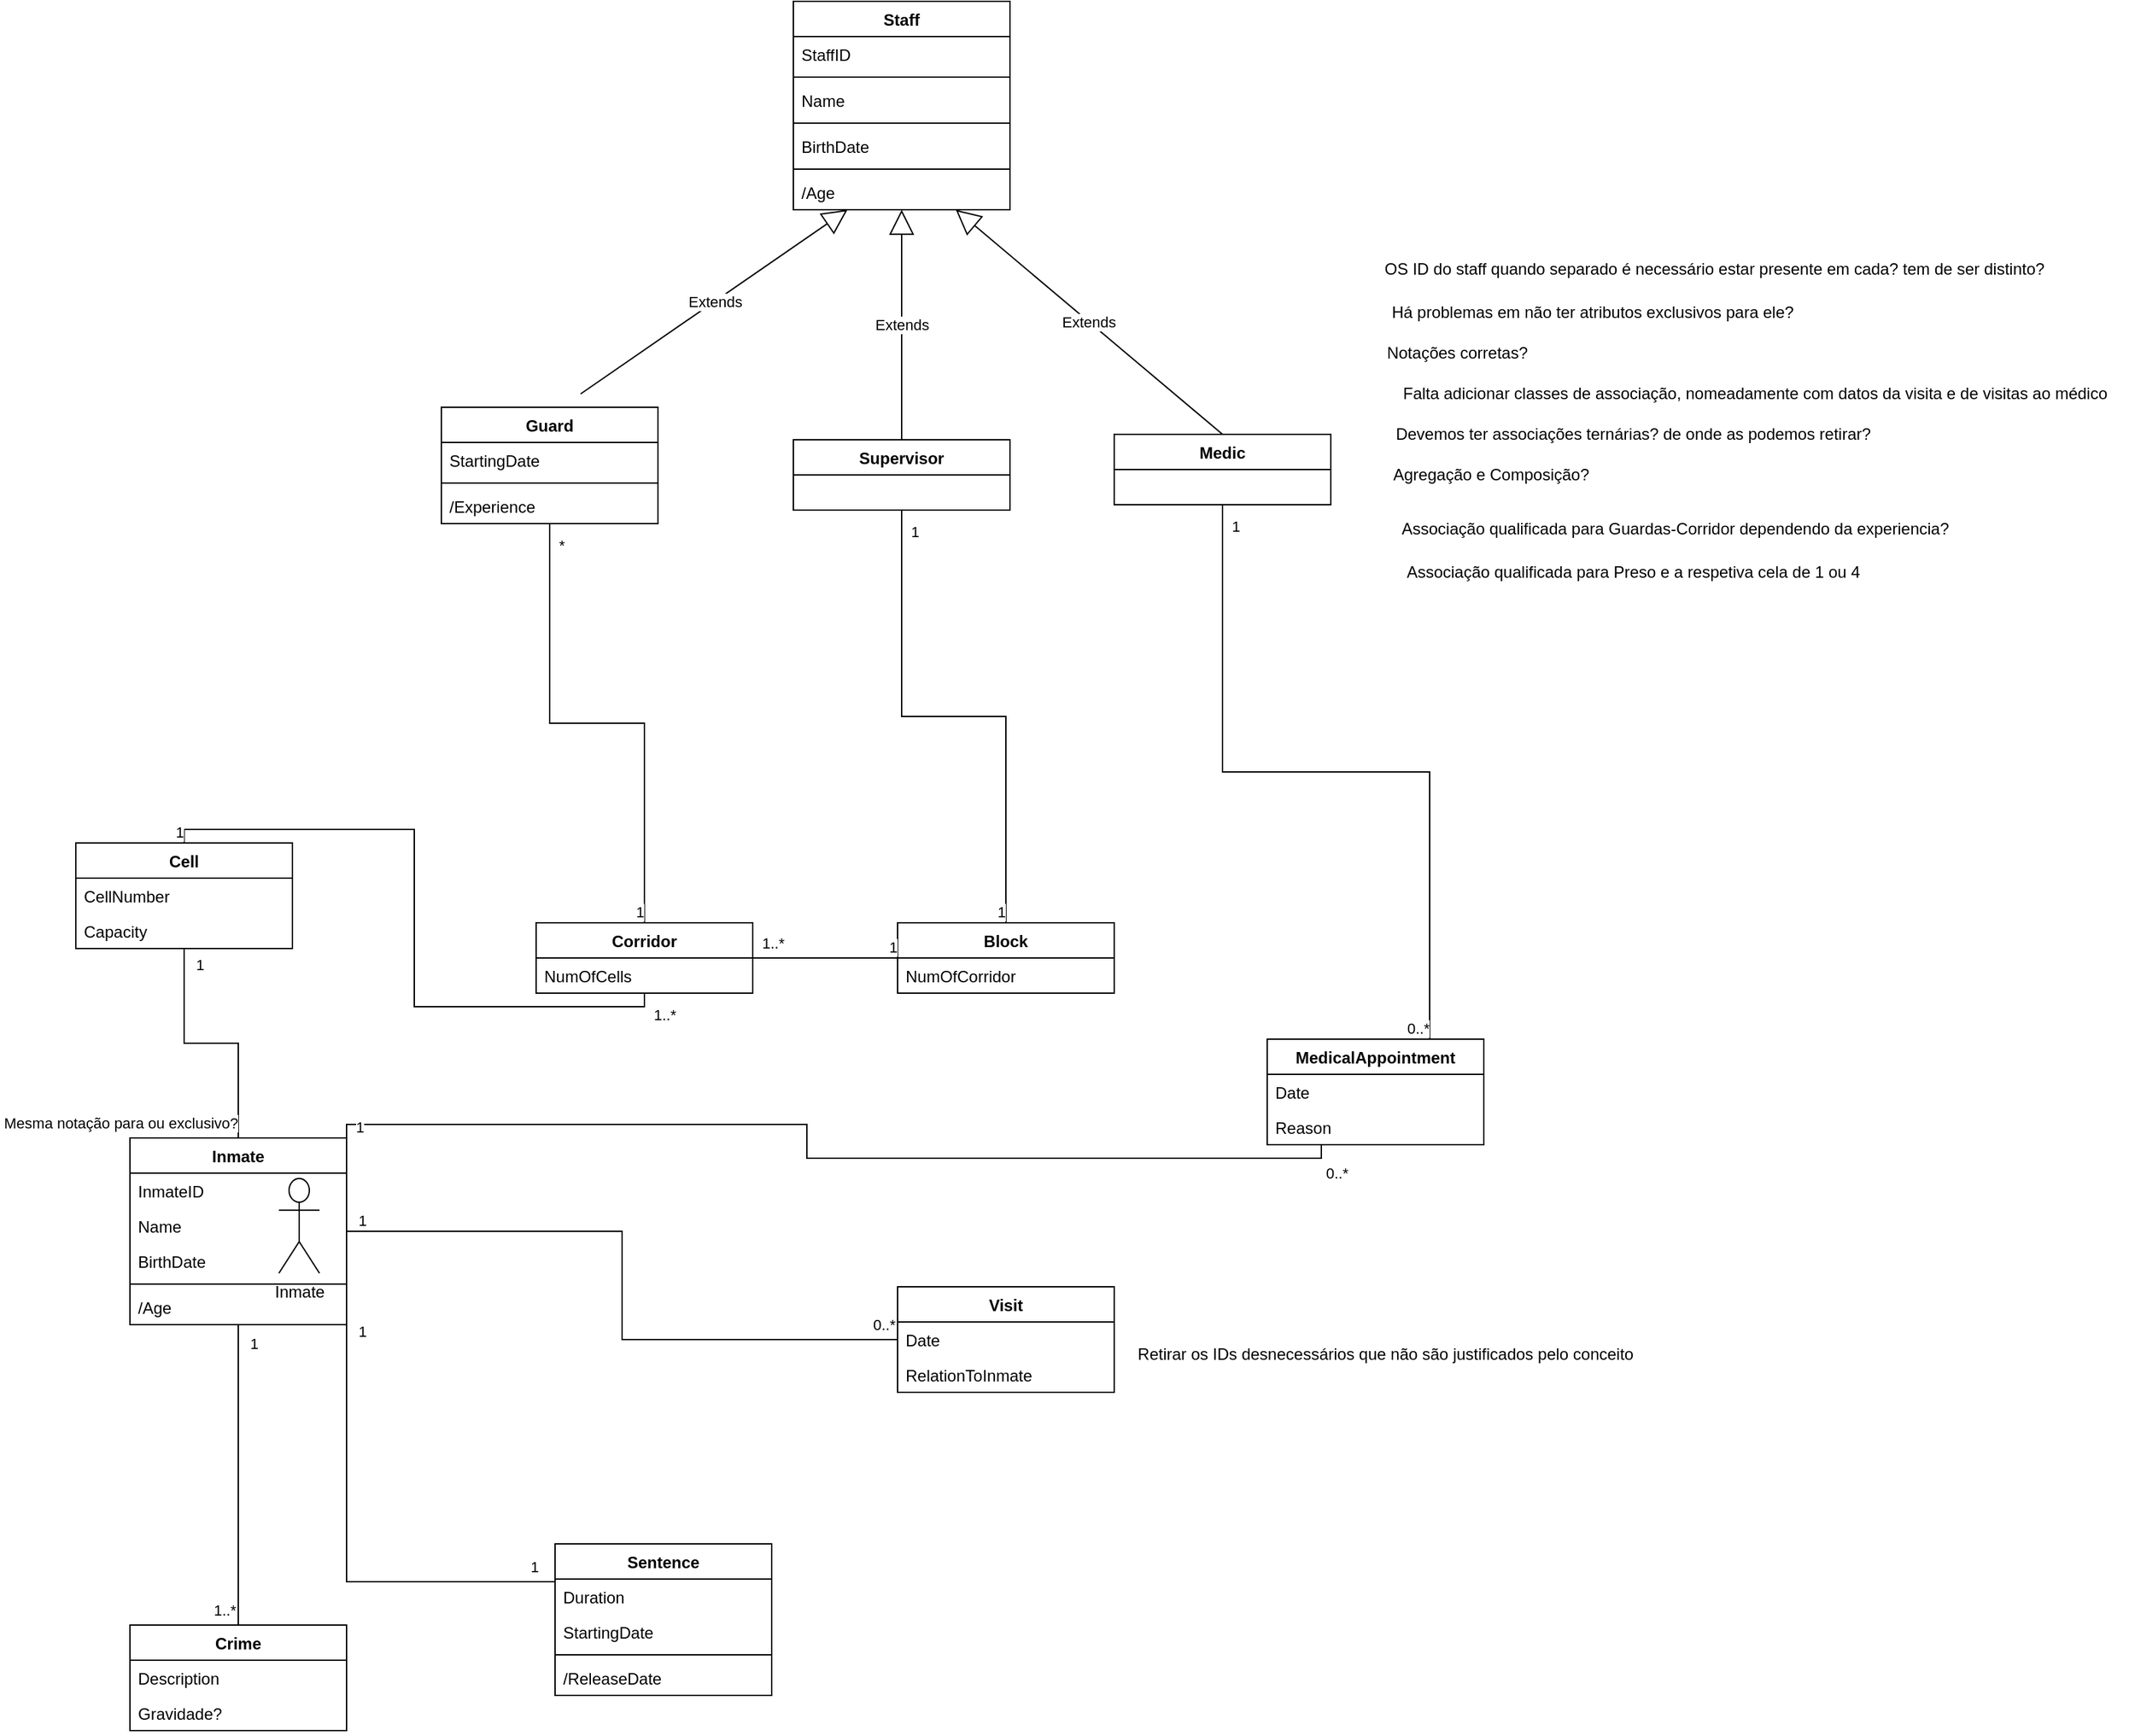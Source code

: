 <mxfile version="15.8.2" type="github">
  <diagram id="kgcrtWVFsiGZsjyP_v5N" name="Page-1">
    <mxGraphModel dx="1422" dy="1988" grid="1" gridSize="10" guides="1" tooltips="1" connect="1" arrows="1" fold="1" page="1" pageScale="1" pageWidth="827" pageHeight="1169" math="0" shadow="0">
      <root>
        <mxCell id="0" />
        <mxCell id="1" parent="0" />
        <mxCell id="WiG1OMdd3NblhOqTEnWN-1" value="Block" style="swimlane;fontStyle=1;align=center;verticalAlign=top;childLayout=stackLayout;horizontal=1;startSize=26;horizontalStack=0;resizeParent=1;resizeParentMax=0;resizeLast=0;collapsible=1;marginBottom=0;" parent="1" vertex="1">
          <mxGeometry x="667" y="291" width="160" height="52" as="geometry">
            <mxRectangle x="667" y="291" width="60" height="26" as="alternateBounds" />
          </mxGeometry>
        </mxCell>
        <mxCell id="WiG1OMdd3NblhOqTEnWN-106" value="NumOfCorridor" style="text;strokeColor=none;fillColor=none;align=left;verticalAlign=top;spacingLeft=4;spacingRight=4;overflow=hidden;rotatable=0;points=[[0,0.5],[1,0.5]];portConstraint=eastwest;fontStyle=0" parent="WiG1OMdd3NblhOqTEnWN-1" vertex="1">
          <mxGeometry y="26" width="160" height="26" as="geometry" />
        </mxCell>
        <mxCell id="WiG1OMdd3NblhOqTEnWN-5" value="Corridor" style="swimlane;fontStyle=1;align=center;verticalAlign=top;childLayout=stackLayout;horizontal=1;startSize=26;horizontalStack=0;resizeParent=1;resizeParentMax=0;resizeLast=0;collapsible=1;marginBottom=0;" parent="1" vertex="1">
          <mxGeometry x="400" y="291" width="160" height="52" as="geometry">
            <mxRectangle x="400" y="291" width="80" height="26" as="alternateBounds" />
          </mxGeometry>
        </mxCell>
        <mxCell id="WiG1OMdd3NblhOqTEnWN-8" value="NumOfCells" style="text;strokeColor=none;fillColor=none;align=left;verticalAlign=top;spacingLeft=4;spacingRight=4;overflow=hidden;rotatable=0;points=[[0,0.5],[1,0.5]];portConstraint=eastwest;" parent="WiG1OMdd3NblhOqTEnWN-5" vertex="1">
          <mxGeometry y="26" width="160" height="26" as="geometry" />
        </mxCell>
        <object label="Guard" id="WiG1OMdd3NblhOqTEnWN-17">
          <mxCell style="swimlane;fontStyle=1;align=center;verticalAlign=top;childLayout=stackLayout;horizontal=1;startSize=26;horizontalStack=0;resizeParent=1;resizeParentMax=0;resizeLast=0;collapsible=1;marginBottom=0;" parent="1" vertex="1">
            <mxGeometry x="330" y="-90" width="160" height="86" as="geometry">
              <mxRectangle x="330" y="-90" width="70" height="26" as="alternateBounds" />
            </mxGeometry>
          </mxCell>
        </object>
        <mxCell id="1eANcThrR3IjL-EW0r3--76" value="StartingDate" style="text;strokeColor=none;fillColor=none;align=left;verticalAlign=top;spacingLeft=4;spacingRight=4;overflow=hidden;rotatable=0;points=[[0,0.5],[1,0.5]];portConstraint=eastwest;fontStyle=0" parent="WiG1OMdd3NblhOqTEnWN-17" vertex="1">
          <mxGeometry y="26" width="160" height="26" as="geometry" />
        </mxCell>
        <mxCell id="1eANcThrR3IjL-EW0r3--75" value="" style="line;strokeWidth=1;fillColor=none;align=left;verticalAlign=middle;spacingTop=-1;spacingLeft=3;spacingRight=3;rotatable=0;labelPosition=right;points=[];portConstraint=eastwest;" parent="WiG1OMdd3NblhOqTEnWN-17" vertex="1">
          <mxGeometry y="52" width="160" height="8" as="geometry" />
        </mxCell>
        <mxCell id="WiG1OMdd3NblhOqTEnWN-101" value="/Experience" style="text;strokeColor=none;fillColor=none;align=left;verticalAlign=top;spacingLeft=4;spacingRight=4;overflow=hidden;rotatable=0;points=[[0,0.5],[1,0.5]];portConstraint=eastwest;" parent="WiG1OMdd3NblhOqTEnWN-17" vertex="1">
          <mxGeometry y="60" width="160" height="26" as="geometry" />
        </mxCell>
        <mxCell id="WiG1OMdd3NblhOqTEnWN-21" value="Visit&#xa;" style="swimlane;fontStyle=1;align=center;verticalAlign=top;childLayout=stackLayout;horizontal=1;startSize=26;horizontalStack=0;resizeParent=1;resizeParentMax=0;resizeLast=0;collapsible=1;marginBottom=0;" parent="1" vertex="1">
          <mxGeometry x="667" y="560" width="160" height="78" as="geometry">
            <mxRectangle x="667" y="560" width="60" height="26" as="alternateBounds" />
          </mxGeometry>
        </mxCell>
        <mxCell id="WiG1OMdd3NblhOqTEnWN-24" value="Date" style="text;strokeColor=none;fillColor=none;align=left;verticalAlign=top;spacingLeft=4;spacingRight=4;overflow=hidden;rotatable=0;points=[[0,0.5],[1,0.5]];portConstraint=eastwest;" parent="WiG1OMdd3NblhOqTEnWN-21" vertex="1">
          <mxGeometry y="26" width="160" height="26" as="geometry" />
        </mxCell>
        <mxCell id="WiG1OMdd3NblhOqTEnWN-103" value="RelationToInmate" style="text;strokeColor=none;fillColor=none;align=left;verticalAlign=top;spacingLeft=4;spacingRight=4;overflow=hidden;rotatable=0;points=[[0,0.5],[1,0.5]];portConstraint=eastwest;" parent="WiG1OMdd3NblhOqTEnWN-21" vertex="1">
          <mxGeometry y="52" width="160" height="26" as="geometry" />
        </mxCell>
        <object label="Inmate" id="WiG1OMdd3NblhOqTEnWN-30">
          <mxCell style="swimlane;fontStyle=1;align=center;verticalAlign=top;childLayout=stackLayout;horizontal=1;startSize=26;horizontalStack=0;resizeParent=1;resizeParentMax=0;resizeLast=0;collapsible=1;marginBottom=0;" parent="1" vertex="1">
            <mxGeometry x="100" y="450" width="160" height="138" as="geometry">
              <mxRectangle x="100" y="450" width="70" height="26" as="alternateBounds" />
            </mxGeometry>
          </mxCell>
        </object>
        <mxCell id="WiG1OMdd3NblhOqTEnWN-31" value="InmateID" style="text;strokeColor=none;fillColor=none;align=left;verticalAlign=top;spacingLeft=4;spacingRight=4;overflow=hidden;rotatable=0;points=[[0,0.5],[1,0.5]];portConstraint=eastwest;fontStyle=0" parent="WiG1OMdd3NblhOqTEnWN-30" vertex="1">
          <mxGeometry y="26" width="160" height="26" as="geometry" />
        </mxCell>
        <mxCell id="WiG1OMdd3NblhOqTEnWN-33" value="Name" style="text;strokeColor=none;fillColor=none;align=left;verticalAlign=top;spacingLeft=4;spacingRight=4;overflow=hidden;rotatable=0;points=[[0,0.5],[1,0.5]];portConstraint=eastwest;" parent="WiG1OMdd3NblhOqTEnWN-30" vertex="1">
          <mxGeometry y="52" width="160" height="26" as="geometry" />
        </mxCell>
        <mxCell id="WiG1OMdd3NblhOqTEnWN-35" value="BirthDate" style="text;strokeColor=none;fillColor=none;align=left;verticalAlign=top;spacingLeft=4;spacingRight=4;overflow=hidden;rotatable=0;points=[[0,0.5],[1,0.5]];portConstraint=eastwest;" parent="WiG1OMdd3NblhOqTEnWN-30" vertex="1">
          <mxGeometry y="78" width="160" height="26" as="geometry" />
        </mxCell>
        <mxCell id="WiG1OMdd3NblhOqTEnWN-36" value="" style="line;strokeWidth=1;fillColor=none;align=left;verticalAlign=middle;spacingTop=-1;spacingLeft=3;spacingRight=3;rotatable=0;labelPosition=right;points=[];portConstraint=eastwest;" parent="WiG1OMdd3NblhOqTEnWN-30" vertex="1">
          <mxGeometry y="104" width="160" height="8" as="geometry" />
        </mxCell>
        <mxCell id="WiG1OMdd3NblhOqTEnWN-37" value="/Age" style="text;strokeColor=none;fillColor=none;align=left;verticalAlign=top;spacingLeft=4;spacingRight=4;overflow=hidden;rotatable=0;points=[[0,0.5],[1,0.5]];portConstraint=eastwest;" parent="WiG1OMdd3NblhOqTEnWN-30" vertex="1">
          <mxGeometry y="112" width="160" height="26" as="geometry" />
        </mxCell>
        <object label="Supervisor" id="WiG1OMdd3NblhOqTEnWN-38">
          <mxCell style="swimlane;fontStyle=1;align=center;verticalAlign=top;childLayout=stackLayout;horizontal=1;startSize=26;horizontalStack=0;resizeParent=1;resizeParentMax=0;resizeLast=0;collapsible=1;marginBottom=0;" parent="1" vertex="1">
            <mxGeometry x="590" y="-66" width="160" height="52" as="geometry">
              <mxRectangle x="590" y="-66" width="90" height="26" as="alternateBounds" />
            </mxGeometry>
          </mxCell>
        </object>
        <mxCell id="WiG1OMdd3NblhOqTEnWN-63" value="Sentence" style="swimlane;fontStyle=1;align=center;verticalAlign=top;childLayout=stackLayout;horizontal=1;startSize=26;horizontalStack=0;resizeParent=1;resizeParentMax=0;resizeLast=0;collapsible=1;marginBottom=0;" parent="1" vertex="1">
          <mxGeometry x="414" y="750" width="160" height="112" as="geometry">
            <mxRectangle x="414" y="750" width="90" height="26" as="alternateBounds" />
          </mxGeometry>
        </mxCell>
        <mxCell id="WiG1OMdd3NblhOqTEnWN-97" value="Duration" style="text;strokeColor=none;fillColor=none;align=left;verticalAlign=top;spacingLeft=4;spacingRight=4;overflow=hidden;rotatable=0;points=[[0,0.5],[1,0.5]];portConstraint=eastwest;fontStyle=0" parent="WiG1OMdd3NblhOqTEnWN-63" vertex="1">
          <mxGeometry y="26" width="160" height="26" as="geometry" />
        </mxCell>
        <mxCell id="WiG1OMdd3NblhOqTEnWN-65" value="StartingDate" style="text;strokeColor=none;fillColor=none;align=left;verticalAlign=top;spacingLeft=4;spacingRight=4;overflow=hidden;rotatable=0;points=[[0,0.5],[1,0.5]];portConstraint=eastwest;fontStyle=0" parent="WiG1OMdd3NblhOqTEnWN-63" vertex="1">
          <mxGeometry y="52" width="160" height="26" as="geometry" />
        </mxCell>
        <mxCell id="WiG1OMdd3NblhOqTEnWN-99" value="" style="line;strokeWidth=1;fillColor=none;align=left;verticalAlign=middle;spacingTop=-1;spacingLeft=3;spacingRight=3;rotatable=0;labelPosition=right;points=[];portConstraint=eastwest;" parent="WiG1OMdd3NblhOqTEnWN-63" vertex="1">
          <mxGeometry y="78" width="160" height="8" as="geometry" />
        </mxCell>
        <mxCell id="WiG1OMdd3NblhOqTEnWN-66" value="/ReleaseDate" style="text;strokeColor=none;fillColor=none;align=left;verticalAlign=top;spacingLeft=4;spacingRight=4;overflow=hidden;rotatable=0;points=[[0,0.5],[1,0.5]];portConstraint=eastwest;fontStyle=0" parent="WiG1OMdd3NblhOqTEnWN-63" vertex="1">
          <mxGeometry y="86" width="160" height="26" as="geometry" />
        </mxCell>
        <mxCell id="WiG1OMdd3NblhOqTEnWN-46" value="Crime" style="swimlane;fontStyle=1;align=center;verticalAlign=top;childLayout=stackLayout;horizontal=1;startSize=26;horizontalStack=0;resizeParent=1;resizeParentMax=0;resizeLast=0;collapsible=1;marginBottom=0;" parent="1" vertex="1">
          <mxGeometry x="100" y="810" width="160" height="78" as="geometry">
            <mxRectangle x="100" y="810" width="70" height="26" as="alternateBounds" />
          </mxGeometry>
        </mxCell>
        <mxCell id="WiG1OMdd3NblhOqTEnWN-50" value="Description" style="text;strokeColor=none;fillColor=none;align=left;verticalAlign=top;spacingLeft=4;spacingRight=4;overflow=hidden;rotatable=0;points=[[0,0.5],[1,0.5]];portConstraint=eastwest;fontStyle=0" parent="WiG1OMdd3NblhOqTEnWN-46" vertex="1">
          <mxGeometry y="26" width="160" height="26" as="geometry" />
        </mxCell>
        <mxCell id="WiG1OMdd3NblhOqTEnWN-54" value="Gravidade?" style="text;strokeColor=none;fillColor=none;align=left;verticalAlign=top;spacingLeft=4;spacingRight=4;overflow=hidden;rotatable=0;points=[[0,0.5],[1,0.5]];portConstraint=eastwest;fontStyle=0" parent="WiG1OMdd3NblhOqTEnWN-46" vertex="1">
          <mxGeometry y="52" width="160" height="26" as="geometry" />
        </mxCell>
        <mxCell id="WiG1OMdd3NblhOqTEnWN-68" value="Cell" style="swimlane;fontStyle=1;align=center;verticalAlign=top;childLayout=stackLayout;horizontal=1;startSize=26;horizontalStack=0;resizeParent=1;resizeParentMax=0;resizeLast=0;collapsible=1;marginBottom=0;" parent="1" vertex="1">
          <mxGeometry x="60" y="232" width="160" height="78" as="geometry">
            <mxRectangle x="60" y="232" width="50" height="26" as="alternateBounds" />
          </mxGeometry>
        </mxCell>
        <mxCell id="WiG1OMdd3NblhOqTEnWN-69" value="CellNumber" style="text;strokeColor=none;fillColor=none;align=left;verticalAlign=top;spacingLeft=4;spacingRight=4;overflow=hidden;rotatable=0;points=[[0,0.5],[1,0.5]];portConstraint=eastwest;fontStyle=0" parent="WiG1OMdd3NblhOqTEnWN-68" vertex="1">
          <mxGeometry y="26" width="160" height="26" as="geometry" />
        </mxCell>
        <mxCell id="WiG1OMdd3NblhOqTEnWN-71" value="Capacity" style="text;strokeColor=none;fillColor=none;align=left;verticalAlign=top;spacingLeft=4;spacingRight=4;overflow=hidden;rotatable=0;points=[[0,0.5],[1,0.5]];portConstraint=eastwest;" parent="WiG1OMdd3NblhOqTEnWN-68" vertex="1">
          <mxGeometry y="52" width="160" height="26" as="geometry" />
        </mxCell>
        <mxCell id="1eANcThrR3IjL-EW0r3--4" value="Extends" style="endArrow=block;endSize=16;endFill=0;html=1;rounded=0;strokeColor=#000000;exitX=0.643;exitY=-0.115;exitDx=0;exitDy=0;exitPerimeter=0;entryX=0.25;entryY=1;entryDx=0;entryDy=0;" parent="1" source="WiG1OMdd3NblhOqTEnWN-17" target="1eANcThrR3IjL-EW0r3--5" edge="1">
          <mxGeometry width="160" relative="1" as="geometry">
            <mxPoint x="890" y="310" as="sourcePoint" />
            <mxPoint x="1050" y="310" as="targetPoint" />
          </mxGeometry>
        </mxCell>
        <object label="Staff" id="1eANcThrR3IjL-EW0r3--5">
          <mxCell style="swimlane;fontStyle=1;align=center;verticalAlign=top;childLayout=stackLayout;horizontal=1;startSize=26;horizontalStack=0;resizeParent=1;resizeParentMax=0;resizeLast=0;collapsible=1;marginBottom=0;" parent="1" vertex="1">
            <mxGeometry x="590" y="-390" width="160" height="154" as="geometry">
              <mxRectangle x="590" y="-390" width="60" height="26" as="alternateBounds" />
            </mxGeometry>
          </mxCell>
        </object>
        <mxCell id="1eANcThrR3IjL-EW0r3--6" value="StaffID" style="text;strokeColor=none;fillColor=none;align=left;verticalAlign=top;spacingLeft=4;spacingRight=4;overflow=hidden;rotatable=0;points=[[0,0.5],[1,0.5]];portConstraint=eastwest;fontStyle=0" parent="1eANcThrR3IjL-EW0r3--5" vertex="1">
          <mxGeometry y="26" width="160" height="26" as="geometry" />
        </mxCell>
        <mxCell id="1eANcThrR3IjL-EW0r3--7" value="" style="line;strokeWidth=1;fillColor=none;align=left;verticalAlign=middle;spacingTop=-1;spacingLeft=3;spacingRight=3;rotatable=0;labelPosition=right;points=[];portConstraint=eastwest;" parent="1eANcThrR3IjL-EW0r3--5" vertex="1">
          <mxGeometry y="52" width="160" height="8" as="geometry" />
        </mxCell>
        <mxCell id="1eANcThrR3IjL-EW0r3--8" value="Name" style="text;strokeColor=none;fillColor=none;align=left;verticalAlign=top;spacingLeft=4;spacingRight=4;overflow=hidden;rotatable=0;points=[[0,0.5],[1,0.5]];portConstraint=eastwest;" parent="1eANcThrR3IjL-EW0r3--5" vertex="1">
          <mxGeometry y="60" width="160" height="26" as="geometry" />
        </mxCell>
        <mxCell id="1eANcThrR3IjL-EW0r3--9" value="" style="line;strokeWidth=1;fillColor=none;align=left;verticalAlign=middle;spacingTop=-1;spacingLeft=3;spacingRight=3;rotatable=0;labelPosition=right;points=[];portConstraint=eastwest;" parent="1eANcThrR3IjL-EW0r3--5" vertex="1">
          <mxGeometry y="86" width="160" height="8" as="geometry" />
        </mxCell>
        <mxCell id="1eANcThrR3IjL-EW0r3--10" value="BirthDate" style="text;strokeColor=none;fillColor=none;align=left;verticalAlign=top;spacingLeft=4;spacingRight=4;overflow=hidden;rotatable=0;points=[[0,0.5],[1,0.5]];portConstraint=eastwest;" parent="1eANcThrR3IjL-EW0r3--5" vertex="1">
          <mxGeometry y="94" width="160" height="26" as="geometry" />
        </mxCell>
        <mxCell id="1eANcThrR3IjL-EW0r3--13" value="" style="line;strokeWidth=1;fillColor=none;align=left;verticalAlign=middle;spacingTop=-1;spacingLeft=3;spacingRight=3;rotatable=0;labelPosition=right;points=[];portConstraint=eastwest;" parent="1eANcThrR3IjL-EW0r3--5" vertex="1">
          <mxGeometry y="120" width="160" height="8" as="geometry" />
        </mxCell>
        <mxCell id="1eANcThrR3IjL-EW0r3--14" value="/Age" style="text;strokeColor=none;fillColor=none;align=left;verticalAlign=top;spacingLeft=4;spacingRight=4;overflow=hidden;rotatable=0;points=[[0,0.5],[1,0.5]];portConstraint=eastwest;" parent="1eANcThrR3IjL-EW0r3--5" vertex="1">
          <mxGeometry y="128" width="160" height="26" as="geometry" />
        </mxCell>
        <object label="Medic" id="1eANcThrR3IjL-EW0r3--18">
          <mxCell style="swimlane;fontStyle=1;align=center;verticalAlign=top;childLayout=stackLayout;horizontal=1;startSize=26;horizontalStack=0;resizeParent=1;resizeParentMax=0;resizeLast=0;collapsible=1;marginBottom=0;" parent="1" vertex="1">
            <mxGeometry x="827" y="-70" width="160" height="52" as="geometry">
              <mxRectangle x="827" y="-70" width="70" height="26" as="alternateBounds" />
            </mxGeometry>
          </mxCell>
        </object>
        <mxCell id="1eANcThrR3IjL-EW0r3--26" value="Extends" style="endArrow=block;endSize=16;endFill=0;html=1;rounded=0;strokeColor=#000000;exitX=0.5;exitY=0;exitDx=0;exitDy=0;entryX=0.5;entryY=1;entryDx=0;entryDy=0;" parent="1" source="WiG1OMdd3NblhOqTEnWN-38" target="1eANcThrR3IjL-EW0r3--5" edge="1">
          <mxGeometry width="160" relative="1" as="geometry">
            <mxPoint x="915.01" y="437.01" as="sourcePoint" />
            <mxPoint x="1155" y="266" as="targetPoint" />
          </mxGeometry>
        </mxCell>
        <mxCell id="1eANcThrR3IjL-EW0r3--27" value="Extends" style="endArrow=block;endSize=16;endFill=0;html=1;rounded=0;strokeColor=#000000;exitX=0.5;exitY=0;exitDx=0;exitDy=0;entryX=0.75;entryY=1;entryDx=0;entryDy=0;" parent="1" source="1eANcThrR3IjL-EW0r3--18" target="1eANcThrR3IjL-EW0r3--5" edge="1">
          <mxGeometry width="160" relative="1" as="geometry">
            <mxPoint x="1180.0" y="371.01" as="sourcePoint" />
            <mxPoint x="1419.99" y="200" as="targetPoint" />
          </mxGeometry>
        </mxCell>
        <mxCell id="1eANcThrR3IjL-EW0r3--29" value="" style="endArrow=none;html=1;edgeStyle=orthogonalEdgeStyle;rounded=0;strokeColor=#000000;exitX=0.5;exitY=1;exitDx=0;exitDy=0;entryX=0.5;entryY=0;entryDx=0;entryDy=0;" parent="1" source="WiG1OMdd3NblhOqTEnWN-38" target="WiG1OMdd3NblhOqTEnWN-1" edge="1">
          <mxGeometry relative="1" as="geometry">
            <mxPoint x="1161" y="300" as="sourcePoint" />
            <mxPoint x="1321" y="300" as="targetPoint" />
          </mxGeometry>
        </mxCell>
        <mxCell id="1eANcThrR3IjL-EW0r3--30" value="1" style="edgeLabel;resizable=0;html=1;align=left;verticalAlign=bottom;strokeColor=#000000;" parent="1eANcThrR3IjL-EW0r3--29" connectable="0" vertex="1">
          <mxGeometry x="-1" relative="1" as="geometry">
            <mxPoint x="5" y="24" as="offset" />
          </mxGeometry>
        </mxCell>
        <mxCell id="1eANcThrR3IjL-EW0r3--31" value="1" style="edgeLabel;resizable=0;html=1;align=right;verticalAlign=bottom;strokeColor=#000000;" parent="1eANcThrR3IjL-EW0r3--29" connectable="0" vertex="1">
          <mxGeometry x="1" relative="1" as="geometry" />
        </mxCell>
        <mxCell id="1eANcThrR3IjL-EW0r3--33" value="" style="endArrow=none;html=1;edgeStyle=orthogonalEdgeStyle;rounded=0;strokeColor=#000000;exitX=0.5;exitY=1;exitDx=0;exitDy=0;entryX=0.5;entryY=0;entryDx=0;entryDy=0;" parent="1" source="WiG1OMdd3NblhOqTEnWN-17" target="WiG1OMdd3NblhOqTEnWN-5" edge="1">
          <mxGeometry relative="1" as="geometry">
            <mxPoint x="1040" y="230" as="sourcePoint" />
            <mxPoint x="1120" y="330" as="targetPoint" />
          </mxGeometry>
        </mxCell>
        <mxCell id="1eANcThrR3IjL-EW0r3--34" value="*" style="edgeLabel;resizable=0;html=1;align=left;verticalAlign=bottom;strokeColor=#000000;" parent="1eANcThrR3IjL-EW0r3--33" connectable="0" vertex="1">
          <mxGeometry x="-1" relative="1" as="geometry">
            <mxPoint x="5" y="24" as="offset" />
          </mxGeometry>
        </mxCell>
        <mxCell id="1eANcThrR3IjL-EW0r3--35" value="1" style="edgeLabel;resizable=0;html=1;align=right;verticalAlign=bottom;strokeColor=#000000;" parent="1eANcThrR3IjL-EW0r3--33" connectable="0" vertex="1">
          <mxGeometry x="1" relative="1" as="geometry" />
        </mxCell>
        <mxCell id="1eANcThrR3IjL-EW0r3--36" value="MedicalAppointment" style="swimlane;fontStyle=1;align=center;verticalAlign=top;childLayout=stackLayout;horizontal=1;startSize=26;horizontalStack=0;resizeParent=1;resizeParentMax=0;resizeLast=0;collapsible=1;marginBottom=0;" parent="1" vertex="1">
          <mxGeometry x="940" y="377" width="160" height="78" as="geometry">
            <mxRectangle x="940" y="377" width="150" height="26" as="alternateBounds" />
          </mxGeometry>
        </mxCell>
        <mxCell id="1eANcThrR3IjL-EW0r3--39" value="Date" style="text;strokeColor=none;fillColor=none;align=left;verticalAlign=top;spacingLeft=4;spacingRight=4;overflow=hidden;rotatable=0;points=[[0,0.5],[1,0.5]];portConstraint=eastwest;" parent="1eANcThrR3IjL-EW0r3--36" vertex="1">
          <mxGeometry y="26" width="160" height="26" as="geometry" />
        </mxCell>
        <mxCell id="1eANcThrR3IjL-EW0r3--41" value="Reason" style="text;strokeColor=none;fillColor=none;align=left;verticalAlign=top;spacingLeft=4;spacingRight=4;overflow=hidden;rotatable=0;points=[[0,0.5],[1,0.5]];portConstraint=eastwest;" parent="1eANcThrR3IjL-EW0r3--36" vertex="1">
          <mxGeometry y="52" width="160" height="26" as="geometry" />
        </mxCell>
        <mxCell id="1eANcThrR3IjL-EW0r3--42" value="" style="endArrow=none;html=1;edgeStyle=orthogonalEdgeStyle;rounded=0;strokeColor=#000000;exitX=0.5;exitY=1;exitDx=0;exitDy=0;entryX=0.5;entryY=0;entryDx=0;entryDy=0;" parent="1" source="WiG1OMdd3NblhOqTEnWN-5" target="WiG1OMdd3NblhOqTEnWN-68" edge="1">
          <mxGeometry relative="1" as="geometry">
            <mxPoint x="800" y="368" as="sourcePoint" />
            <mxPoint x="800" y="472" as="targetPoint" />
          </mxGeometry>
        </mxCell>
        <mxCell id="1eANcThrR3IjL-EW0r3--43" value="1..*" style="edgeLabel;resizable=0;html=1;align=left;verticalAlign=bottom;strokeColor=#000000;" parent="1eANcThrR3IjL-EW0r3--42" connectable="0" vertex="1">
          <mxGeometry x="-1" relative="1" as="geometry">
            <mxPoint x="5" y="24" as="offset" />
          </mxGeometry>
        </mxCell>
        <mxCell id="1eANcThrR3IjL-EW0r3--44" value="1" style="edgeLabel;resizable=0;html=1;align=right;verticalAlign=bottom;strokeColor=#000000;" parent="1eANcThrR3IjL-EW0r3--42" connectable="0" vertex="1">
          <mxGeometry x="1" relative="1" as="geometry" />
        </mxCell>
        <mxCell id="1eANcThrR3IjL-EW0r3--45" value="" style="endArrow=none;html=1;edgeStyle=orthogonalEdgeStyle;rounded=0;strokeColor=#000000;exitX=1;exitY=0.5;exitDx=0;exitDy=0;entryX=0;entryY=0.5;entryDx=0;entryDy=0;" parent="1" source="WiG1OMdd3NblhOqTEnWN-5" target="WiG1OMdd3NblhOqTEnWN-1" edge="1">
          <mxGeometry relative="1" as="geometry">
            <mxPoint x="750" y="380" as="sourcePoint" />
            <mxPoint x="835" y="514" as="targetPoint" />
          </mxGeometry>
        </mxCell>
        <mxCell id="1eANcThrR3IjL-EW0r3--46" value="1..*" style="edgeLabel;resizable=0;html=1;align=left;verticalAlign=bottom;strokeColor=#000000;" parent="1eANcThrR3IjL-EW0r3--45" connectable="0" vertex="1">
          <mxGeometry x="-1" relative="1" as="geometry">
            <mxPoint x="5" y="-3" as="offset" />
          </mxGeometry>
        </mxCell>
        <mxCell id="1eANcThrR3IjL-EW0r3--47" value="1" style="edgeLabel;resizable=0;html=1;align=right;verticalAlign=bottom;strokeColor=#000000;" parent="1eANcThrR3IjL-EW0r3--45" connectable="0" vertex="1">
          <mxGeometry x="1" relative="1" as="geometry" />
        </mxCell>
        <mxCell id="1eANcThrR3IjL-EW0r3--55" value="" style="endArrow=none;html=1;edgeStyle=orthogonalEdgeStyle;rounded=0;strokeColor=#000000;exitX=0;exitY=0.5;exitDx=0;exitDy=0;entryX=1;entryY=0.5;entryDx=0;entryDy=0;" parent="1" source="WiG1OMdd3NblhOqTEnWN-21" target="WiG1OMdd3NblhOqTEnWN-30" edge="1">
          <mxGeometry relative="1" as="geometry">
            <mxPoint x="670" y="620" as="sourcePoint" />
            <mxPoint x="670" y="700" as="targetPoint" />
          </mxGeometry>
        </mxCell>
        <mxCell id="1eANcThrR3IjL-EW0r3--56" value="0..*" style="edgeLabel;resizable=0;html=1;align=left;verticalAlign=bottom;strokeColor=#000000;" parent="1eANcThrR3IjL-EW0r3--55" connectable="0" vertex="1">
          <mxGeometry x="-1" relative="1" as="geometry">
            <mxPoint x="-20" y="-3" as="offset" />
          </mxGeometry>
        </mxCell>
        <mxCell id="1eANcThrR3IjL-EW0r3--57" value="1" style="edgeLabel;resizable=0;html=1;align=right;verticalAlign=bottom;strokeColor=#000000;" parent="1eANcThrR3IjL-EW0r3--55" connectable="0" vertex="1">
          <mxGeometry x="1" relative="1" as="geometry">
            <mxPoint x="15" as="offset" />
          </mxGeometry>
        </mxCell>
        <mxCell id="1eANcThrR3IjL-EW0r3--58" value="" style="endArrow=none;html=1;edgeStyle=orthogonalEdgeStyle;rounded=0;strokeColor=#000000;exitX=0.5;exitY=0;exitDx=0;exitDy=0;entryX=0.5;entryY=1;entryDx=0;entryDy=0;" parent="1" source="WiG1OMdd3NblhOqTEnWN-46" target="WiG1OMdd3NblhOqTEnWN-30" edge="1">
          <mxGeometry relative="1" as="geometry">
            <mxPoint x="800" y="690" as="sourcePoint" />
            <mxPoint x="605" y="690" as="targetPoint" />
          </mxGeometry>
        </mxCell>
        <mxCell id="1eANcThrR3IjL-EW0r3--59" value="1..*" style="edgeLabel;resizable=0;html=1;align=left;verticalAlign=bottom;strokeColor=#000000;" parent="1eANcThrR3IjL-EW0r3--58" connectable="0" vertex="1">
          <mxGeometry x="-1" relative="1" as="geometry">
            <mxPoint x="-20" y="-3" as="offset" />
          </mxGeometry>
        </mxCell>
        <mxCell id="1eANcThrR3IjL-EW0r3--60" value="1" style="edgeLabel;resizable=0;html=1;align=right;verticalAlign=bottom;strokeColor=#000000;" parent="1eANcThrR3IjL-EW0r3--58" connectable="0" vertex="1">
          <mxGeometry x="1" relative="1" as="geometry">
            <mxPoint x="15" y="22" as="offset" />
          </mxGeometry>
        </mxCell>
        <mxCell id="1eANcThrR3IjL-EW0r3--61" value="" style="endArrow=none;html=1;edgeStyle=orthogonalEdgeStyle;rounded=0;strokeColor=#000000;exitX=0;exitY=0.25;exitDx=0;exitDy=0;entryX=1;entryY=1;entryDx=0;entryDy=0;" parent="1" source="WiG1OMdd3NblhOqTEnWN-63" target="WiG1OMdd3NblhOqTEnWN-30" edge="1">
          <mxGeometry relative="1" as="geometry">
            <mxPoint x="805" y="698" as="sourcePoint" />
            <mxPoint x="610" y="680" as="targetPoint" />
          </mxGeometry>
        </mxCell>
        <mxCell id="1eANcThrR3IjL-EW0r3--62" value="1" style="edgeLabel;resizable=0;html=1;align=left;verticalAlign=bottom;strokeColor=#000000;" parent="1eANcThrR3IjL-EW0r3--61" connectable="0" vertex="1">
          <mxGeometry x="-1" relative="1" as="geometry">
            <mxPoint x="-20" y="-3" as="offset" />
          </mxGeometry>
        </mxCell>
        <mxCell id="1eANcThrR3IjL-EW0r3--63" value="1" style="edgeLabel;resizable=0;html=1;align=right;verticalAlign=bottom;strokeColor=#000000;" parent="1eANcThrR3IjL-EW0r3--61" connectable="0" vertex="1">
          <mxGeometry x="1" relative="1" as="geometry">
            <mxPoint x="15" y="13" as="offset" />
          </mxGeometry>
        </mxCell>
        <mxCell id="1eANcThrR3IjL-EW0r3--64" value="&lt;div&gt;OS ID do staff quando separado é necessário estar presente em cada? tem de ser distinto?&lt;br&gt;&lt;/div&gt;&lt;div&gt;&lt;br&gt;&lt;/div&gt;" style="text;html=1;align=center;verticalAlign=middle;resizable=0;points=[];autosize=1;strokeColor=none;fillColor=none;" parent="1" vertex="1">
          <mxGeometry x="1010" y="-200" width="520" height="30" as="geometry" />
        </mxCell>
        <mxCell id="1eANcThrR3IjL-EW0r3--65" value="" style="endArrow=none;html=1;edgeStyle=orthogonalEdgeStyle;rounded=0;strokeColor=#000000;exitX=0.5;exitY=0;exitDx=0;exitDy=0;entryX=0.5;entryY=1;entryDx=0;entryDy=0;" parent="1" source="WiG1OMdd3NblhOqTEnWN-30" target="WiG1OMdd3NblhOqTEnWN-68" edge="1">
          <mxGeometry relative="1" as="geometry">
            <mxPoint x="540" y="437" as="sourcePoint" />
            <mxPoint x="300" y="400" as="targetPoint" />
          </mxGeometry>
        </mxCell>
        <mxCell id="1eANcThrR3IjL-EW0r3--66" value="Mesma notação para ou exclusivo?" style="edgeLabel;resizable=0;html=1;align=left;verticalAlign=bottom;strokeColor=#000000;" parent="1eANcThrR3IjL-EW0r3--65" connectable="0" vertex="1">
          <mxGeometry x="-1" relative="1" as="geometry">
            <mxPoint x="-175" y="-3" as="offset" />
          </mxGeometry>
        </mxCell>
        <mxCell id="1eANcThrR3IjL-EW0r3--67" value="1" style="edgeLabel;resizable=0;html=1;align=right;verticalAlign=bottom;strokeColor=#000000;" parent="1eANcThrR3IjL-EW0r3--65" connectable="0" vertex="1">
          <mxGeometry x="1" relative="1" as="geometry">
            <mxPoint x="15" y="20" as="offset" />
          </mxGeometry>
        </mxCell>
        <mxCell id="1eANcThrR3IjL-EW0r3--77" value="" style="endArrow=none;html=1;edgeStyle=orthogonalEdgeStyle;rounded=0;strokeColor=#000000;exitX=0.5;exitY=1;exitDx=0;exitDy=0;entryX=0.75;entryY=0;entryDx=0;entryDy=0;" parent="1" source="1eANcThrR3IjL-EW0r3--18" target="1eANcThrR3IjL-EW0r3--36" edge="1">
          <mxGeometry relative="1" as="geometry">
            <mxPoint x="873" y="70" as="sourcePoint" />
            <mxPoint x="990" y="399" as="targetPoint" />
          </mxGeometry>
        </mxCell>
        <mxCell id="1eANcThrR3IjL-EW0r3--78" value="1" style="edgeLabel;resizable=0;html=1;align=left;verticalAlign=bottom;strokeColor=#000000;" parent="1eANcThrR3IjL-EW0r3--77" connectable="0" vertex="1">
          <mxGeometry x="-1" relative="1" as="geometry">
            <mxPoint x="5" y="24" as="offset" />
          </mxGeometry>
        </mxCell>
        <mxCell id="1eANcThrR3IjL-EW0r3--79" value="0..*" style="edgeLabel;resizable=0;html=1;align=right;verticalAlign=bottom;strokeColor=#000000;" parent="1eANcThrR3IjL-EW0r3--77" connectable="0" vertex="1">
          <mxGeometry x="1" relative="1" as="geometry" />
        </mxCell>
        <mxCell id="1eANcThrR3IjL-EW0r3--81" value="Há problemas em não ter atributos exclusivos para ele?" style="text;html=1;align=center;verticalAlign=middle;resizable=0;points=[];autosize=1;strokeColor=none;fillColor=none;" parent="1" vertex="1">
          <mxGeometry x="1020" y="-170" width="320" height="20" as="geometry" />
        </mxCell>
        <mxCell id="1eANcThrR3IjL-EW0r3--85" value="" style="endArrow=none;html=1;edgeStyle=orthogonalEdgeStyle;rounded=0;strokeColor=#000000;exitX=1;exitY=0;exitDx=0;exitDy=0;entryX=0.25;entryY=1;entryDx=0;entryDy=0;" parent="1" source="WiG1OMdd3NblhOqTEnWN-30" target="1eANcThrR3IjL-EW0r3--36" edge="1">
          <mxGeometry relative="1" as="geometry">
            <mxPoint x="870" y="310" as="sourcePoint" />
            <mxPoint x="1410" y="450" as="targetPoint" />
          </mxGeometry>
        </mxCell>
        <mxCell id="1eANcThrR3IjL-EW0r3--86" value="1" style="edgeLabel;resizable=0;html=1;align=left;verticalAlign=bottom;strokeColor=#000000;" parent="1eANcThrR3IjL-EW0r3--85" connectable="0" vertex="1">
          <mxGeometry x="-1" relative="1" as="geometry">
            <mxPoint x="5" as="offset" />
          </mxGeometry>
        </mxCell>
        <mxCell id="1eANcThrR3IjL-EW0r3--87" value="0..*" style="edgeLabel;resizable=0;html=1;align=right;verticalAlign=bottom;strokeColor=#000000;" parent="1eANcThrR3IjL-EW0r3--85" connectable="0" vertex="1">
          <mxGeometry x="1" relative="1" as="geometry">
            <mxPoint x="20" y="29" as="offset" />
          </mxGeometry>
        </mxCell>
        <mxCell id="1eANcThrR3IjL-EW0r3--88" value="Notações corretas?" style="text;html=1;align=center;verticalAlign=middle;resizable=0;points=[];autosize=1;strokeColor=none;fillColor=none;" parent="1" vertex="1">
          <mxGeometry x="1020" y="-140" width="120" height="20" as="geometry" />
        </mxCell>
        <mxCell id="1eANcThrR3IjL-EW0r3--89" value="Devemos ter associações ternárias? de onde as podemos retirar?" style="text;html=1;align=center;verticalAlign=middle;resizable=0;points=[];autosize=1;strokeColor=none;fillColor=none;" parent="1" vertex="1">
          <mxGeometry x="1020" y="-80" width="380" height="20" as="geometry" />
        </mxCell>
        <mxCell id="1eANcThrR3IjL-EW0r3--90" value="Falta adicionar classes de associação, nomeadamente com datos da visita e de visitas ao médico" style="text;html=1;align=center;verticalAlign=middle;resizable=0;points=[];autosize=1;strokeColor=none;fillColor=none;" parent="1" vertex="1">
          <mxGeometry x="1020" y="-110" width="560" height="20" as="geometry" />
        </mxCell>
        <mxCell id="1eANcThrR3IjL-EW0r3--91" value="Agregação e Composição?" style="text;html=1;align=center;verticalAlign=middle;resizable=0;points=[];autosize=1;strokeColor=none;fillColor=none;" parent="1" vertex="1">
          <mxGeometry x="1020" y="-50" width="170" height="20" as="geometry" />
        </mxCell>
        <mxCell id="1eANcThrR3IjL-EW0r3--93" value="Associação qualificada para Guardas-Corridor dependendo da experiencia?" style="text;html=1;align=center;verticalAlign=middle;resizable=0;points=[];autosize=1;strokeColor=none;fillColor=none;" parent="1" vertex="1">
          <mxGeometry x="1026" y="-10" width="430" height="20" as="geometry" />
        </mxCell>
        <mxCell id="1eANcThrR3IjL-EW0r3--94" value="Associação qualificada para Preso e a respetiva cela de 1 ou 4" style="text;html=1;align=center;verticalAlign=middle;resizable=0;points=[];autosize=1;strokeColor=none;fillColor=none;" parent="1" vertex="1">
          <mxGeometry x="1030" y="22" width="360" height="20" as="geometry" />
        </mxCell>
        <mxCell id="OeQMOMJpHTBnQZHW05JC-3" value="&lt;div&gt;Inmate&lt;/div&gt;&lt;div&gt;&lt;br&gt;&lt;/div&gt;" style="shape=umlActor;verticalLabelPosition=bottom;verticalAlign=top;html=1;" parent="1" vertex="1">
          <mxGeometry x="210" y="480" width="30" height="70" as="geometry" />
        </mxCell>
        <mxCell id="Ul0qZU3a8ftqUroAYZjZ-1" value="Retirar os IDs desnecessários que não são justificados pelo conceito" style="text;html=1;align=center;verticalAlign=middle;resizable=0;points=[];autosize=1;strokeColor=none;fillColor=none;" vertex="1" parent="1">
          <mxGeometry x="827" y="600" width="400" height="20" as="geometry" />
        </mxCell>
      </root>
    </mxGraphModel>
  </diagram>
</mxfile>
